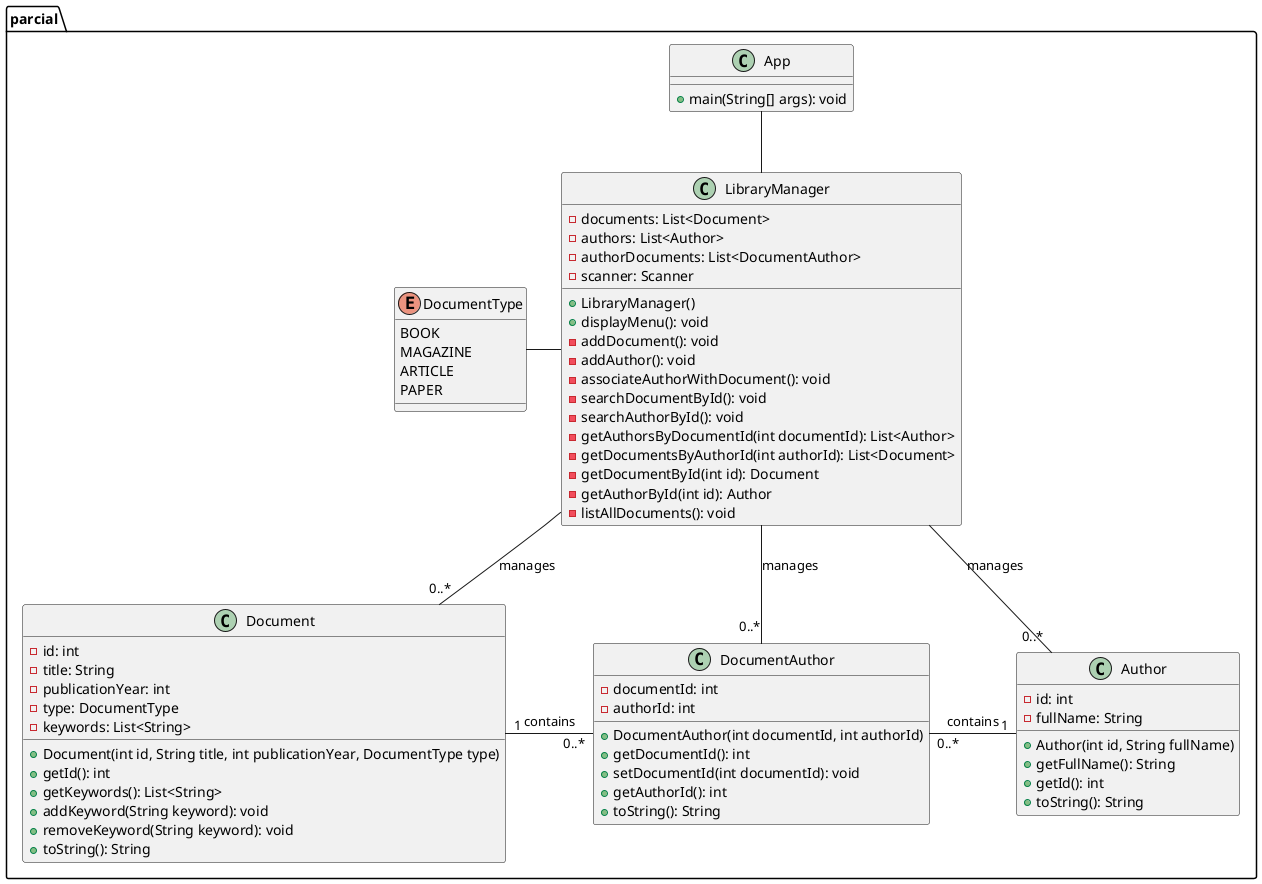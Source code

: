 @startuml
package "parcial" {
    class Author {
        - id: int
        - fullName: String

        + Author(int id, String fullName)
        + getFullName(): String
        + getId(): int
        + toString(): String
    }

    enum DocumentType {
        BOOK
        MAGAZINE
        ARTICLE
        PAPER
    }

    class Document {
        - id: int
        - title: String
        - publicationYear: int
        - type: DocumentType
        - keywords: List<String>

        + Document(int id, String title, int publicationYear, DocumentType type)
        + getId(): int
        + getKeywords(): List<String>
        + addKeyword(String keyword): void
        + removeKeyword(String keyword): void
        + toString(): String
    }

    class DocumentAuthor {
        - documentId: int
        - authorId: int

        + DocumentAuthor(int documentId, int authorId)
        + getDocumentId(): int
        + setDocumentId(int documentId): void
        + getAuthorId(): int
        + toString(): String
    }

    class LibraryManager {
        - documents: List<Document>
        - authors: List<Author>
        - authorDocuments: List<DocumentAuthor>
        - scanner: Scanner

        + LibraryManager()
        + displayMenu(): void
        - addDocument(): void
        - addAuthor(): void
        - associateAuthorWithDocument(): void
        - searchDocumentById(): void
        - searchAuthorById(): void
        - getAuthorsByDocumentId(int documentId): List<Author>
        - getDocumentsByAuthorId(int authorId): List<Document>
        - getDocumentById(int id): Document
        - getAuthorById(int id): Author
        - listAllDocuments(): void
    }

    class App {
        + main(String[] args): void
    }
}

LibraryManager -- "0..*" Document : manages
LibraryManager -- "0..*" Author : manages
LibraryManager -- "0..*" DocumentAuthor : manages
Author "1" -l- "0..*" DocumentAuthor : contains
Document "1" -r- "0..*"DocumentAuthor : contains
DocumentType -r- LibraryManager
App -- LibraryManager
@enduml